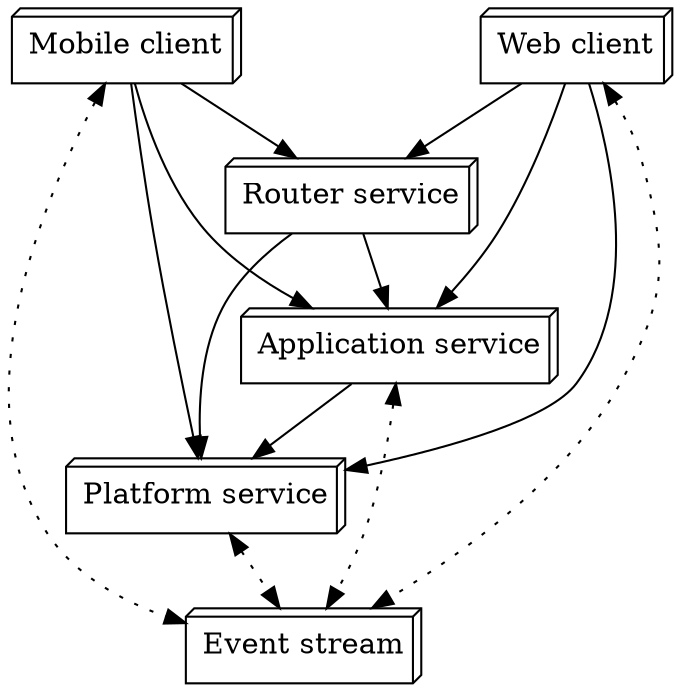 digraph X {
  rankdir="TB";
  node[shape=box3d]

  mobile[label="Mobile client"]
  web[label="Web client"]
  platform[label="Platform service"]
  router[label="Router service"]
  app[label="Application service"]
  event_stream[label="Event stream"]

  subgraph bidir_event_stream_edges {
    edge [style=dotted,dir=both]
    platform -> event_stream
    app -> event_stream
    web -> event_stream
    mobile -> event_stream
  }

  mobile -> router
  mobile -> app
  mobile -> platform
  web -> router
  web -> app
  web -> platform
  router -> app
  router -> platform
  app -> platform
}
